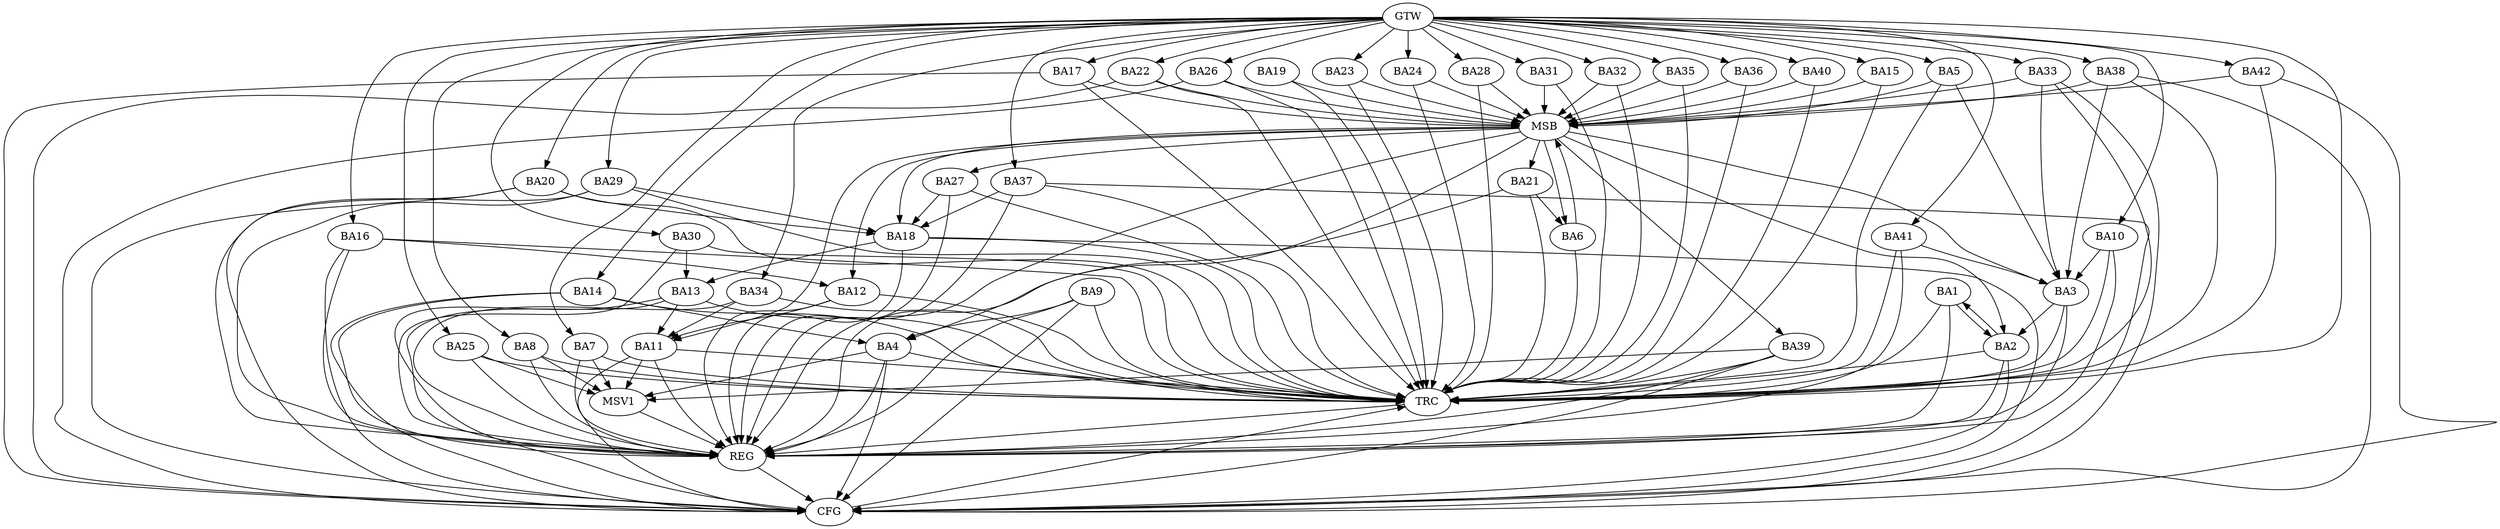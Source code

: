 strict digraph G {
  BA1 [ label="BA1" ];
  BA2 [ label="BA2" ];
  BA3 [ label="BA3" ];
  BA4 [ label="BA4" ];
  BA5 [ label="BA5" ];
  BA6 [ label="BA6" ];
  BA7 [ label="BA7" ];
  BA8 [ label="BA8" ];
  BA9 [ label="BA9" ];
  BA10 [ label="BA10" ];
  BA11 [ label="BA11" ];
  BA12 [ label="BA12" ];
  BA13 [ label="BA13" ];
  BA14 [ label="BA14" ];
  BA15 [ label="BA15" ];
  BA16 [ label="BA16" ];
  BA17 [ label="BA17" ];
  BA18 [ label="BA18" ];
  BA19 [ label="BA19" ];
  BA20 [ label="BA20" ];
  BA21 [ label="BA21" ];
  BA22 [ label="BA22" ];
  BA23 [ label="BA23" ];
  BA24 [ label="BA24" ];
  BA25 [ label="BA25" ];
  BA26 [ label="BA26" ];
  BA27 [ label="BA27" ];
  BA28 [ label="BA28" ];
  BA29 [ label="BA29" ];
  BA30 [ label="BA30" ];
  BA31 [ label="BA31" ];
  BA32 [ label="BA32" ];
  BA33 [ label="BA33" ];
  BA34 [ label="BA34" ];
  BA35 [ label="BA35" ];
  BA36 [ label="BA36" ];
  BA37 [ label="BA37" ];
  BA38 [ label="BA38" ];
  BA39 [ label="BA39" ];
  BA40 [ label="BA40" ];
  BA41 [ label="BA41" ];
  BA42 [ label="BA42" ];
  GTW [ label="GTW" ];
  REG [ label="REG" ];
  MSB [ label="MSB" ];
  CFG [ label="CFG" ];
  TRC [ label="TRC" ];
  MSV1 [ label="MSV1" ];
  BA1 -> BA2;
  BA2 -> BA1;
  BA3 -> BA2;
  BA9 -> BA4;
  BA12 -> BA11;
  BA13 -> BA11;
  BA14 -> BA4;
  BA16 -> BA12;
  BA18 -> BA13;
  BA20 -> BA18;
  BA21 -> BA6;
  BA27 -> BA18;
  BA29 -> BA18;
  BA30 -> BA13;
  BA34 -> BA11;
  BA37 -> BA18;
  GTW -> BA5;
  GTW -> BA7;
  GTW -> BA8;
  GTW -> BA10;
  GTW -> BA14;
  GTW -> BA15;
  GTW -> BA16;
  GTW -> BA17;
  GTW -> BA20;
  GTW -> BA22;
  GTW -> BA23;
  GTW -> BA24;
  GTW -> BA25;
  GTW -> BA26;
  GTW -> BA28;
  GTW -> BA29;
  GTW -> BA30;
  GTW -> BA31;
  GTW -> BA32;
  GTW -> BA33;
  GTW -> BA34;
  GTW -> BA35;
  GTW -> BA36;
  GTW -> BA37;
  GTW -> BA38;
  GTW -> BA40;
  GTW -> BA41;
  GTW -> BA42;
  BA1 -> REG;
  BA2 -> REG;
  BA3 -> REG;
  BA4 -> REG;
  BA7 -> REG;
  BA8 -> REG;
  BA9 -> REG;
  BA10 -> REG;
  BA11 -> REG;
  BA12 -> REG;
  BA13 -> REG;
  BA14 -> REG;
  BA16 -> REG;
  BA18 -> REG;
  BA20 -> REG;
  BA21 -> REG;
  BA25 -> REG;
  BA27 -> REG;
  BA29 -> REG;
  BA30 -> REG;
  BA34 -> REG;
  BA37 -> REG;
  BA39 -> REG;
  BA41 -> REG;
  BA5 -> MSB;
  MSB -> BA2;
  MSB -> REG;
  BA6 -> MSB;
  MSB -> BA3;
  BA15 -> MSB;
  BA17 -> MSB;
  MSB -> BA11;
  BA19 -> MSB;
  BA22 -> MSB;
  MSB -> BA21;
  BA23 -> MSB;
  MSB -> BA12;
  BA24 -> MSB;
  BA26 -> MSB;
  MSB -> BA6;
  BA28 -> MSB;
  MSB -> BA18;
  BA31 -> MSB;
  BA32 -> MSB;
  MSB -> BA27;
  BA33 -> MSB;
  MSB -> BA4;
  BA35 -> MSB;
  BA36 -> MSB;
  BA38 -> MSB;
  BA40 -> MSB;
  MSB -> BA39;
  BA42 -> MSB;
  BA22 -> CFG;
  BA2 -> CFG;
  BA4 -> CFG;
  BA37 -> CFG;
  BA16 -> CFG;
  BA38 -> CFG;
  BA13 -> CFG;
  BA18 -> CFG;
  BA17 -> CFG;
  BA14 -> CFG;
  BA33 -> CFG;
  BA42 -> CFG;
  BA11 -> CFG;
  BA20 -> CFG;
  BA29 -> CFG;
  BA26 -> CFG;
  BA9 -> CFG;
  BA39 -> CFG;
  REG -> CFG;
  BA1 -> TRC;
  BA2 -> TRC;
  BA3 -> TRC;
  BA4 -> TRC;
  BA5 -> TRC;
  BA6 -> TRC;
  BA7 -> TRC;
  BA8 -> TRC;
  BA9 -> TRC;
  BA10 -> TRC;
  BA11 -> TRC;
  BA12 -> TRC;
  BA13 -> TRC;
  BA14 -> TRC;
  BA15 -> TRC;
  BA16 -> TRC;
  BA17 -> TRC;
  BA18 -> TRC;
  BA19 -> TRC;
  BA20 -> TRC;
  BA21 -> TRC;
  BA22 -> TRC;
  BA23 -> TRC;
  BA24 -> TRC;
  BA25 -> TRC;
  BA26 -> TRC;
  BA27 -> TRC;
  BA28 -> TRC;
  BA29 -> TRC;
  BA30 -> TRC;
  BA31 -> TRC;
  BA32 -> TRC;
  BA33 -> TRC;
  BA34 -> TRC;
  BA35 -> TRC;
  BA36 -> TRC;
  BA37 -> TRC;
  BA38 -> TRC;
  BA39 -> TRC;
  BA40 -> TRC;
  BA41 -> TRC;
  BA42 -> TRC;
  GTW -> TRC;
  CFG -> TRC;
  TRC -> REG;
  BA33 -> BA3;
  BA38 -> BA3;
  BA41 -> BA3;
  BA10 -> BA3;
  BA5 -> BA3;
  BA4 -> MSV1;
  BA7 -> MSV1;
  BA8 -> MSV1;
  BA11 -> MSV1;
  BA25 -> MSV1;
  BA39 -> MSV1;
  MSV1 -> REG;
}
